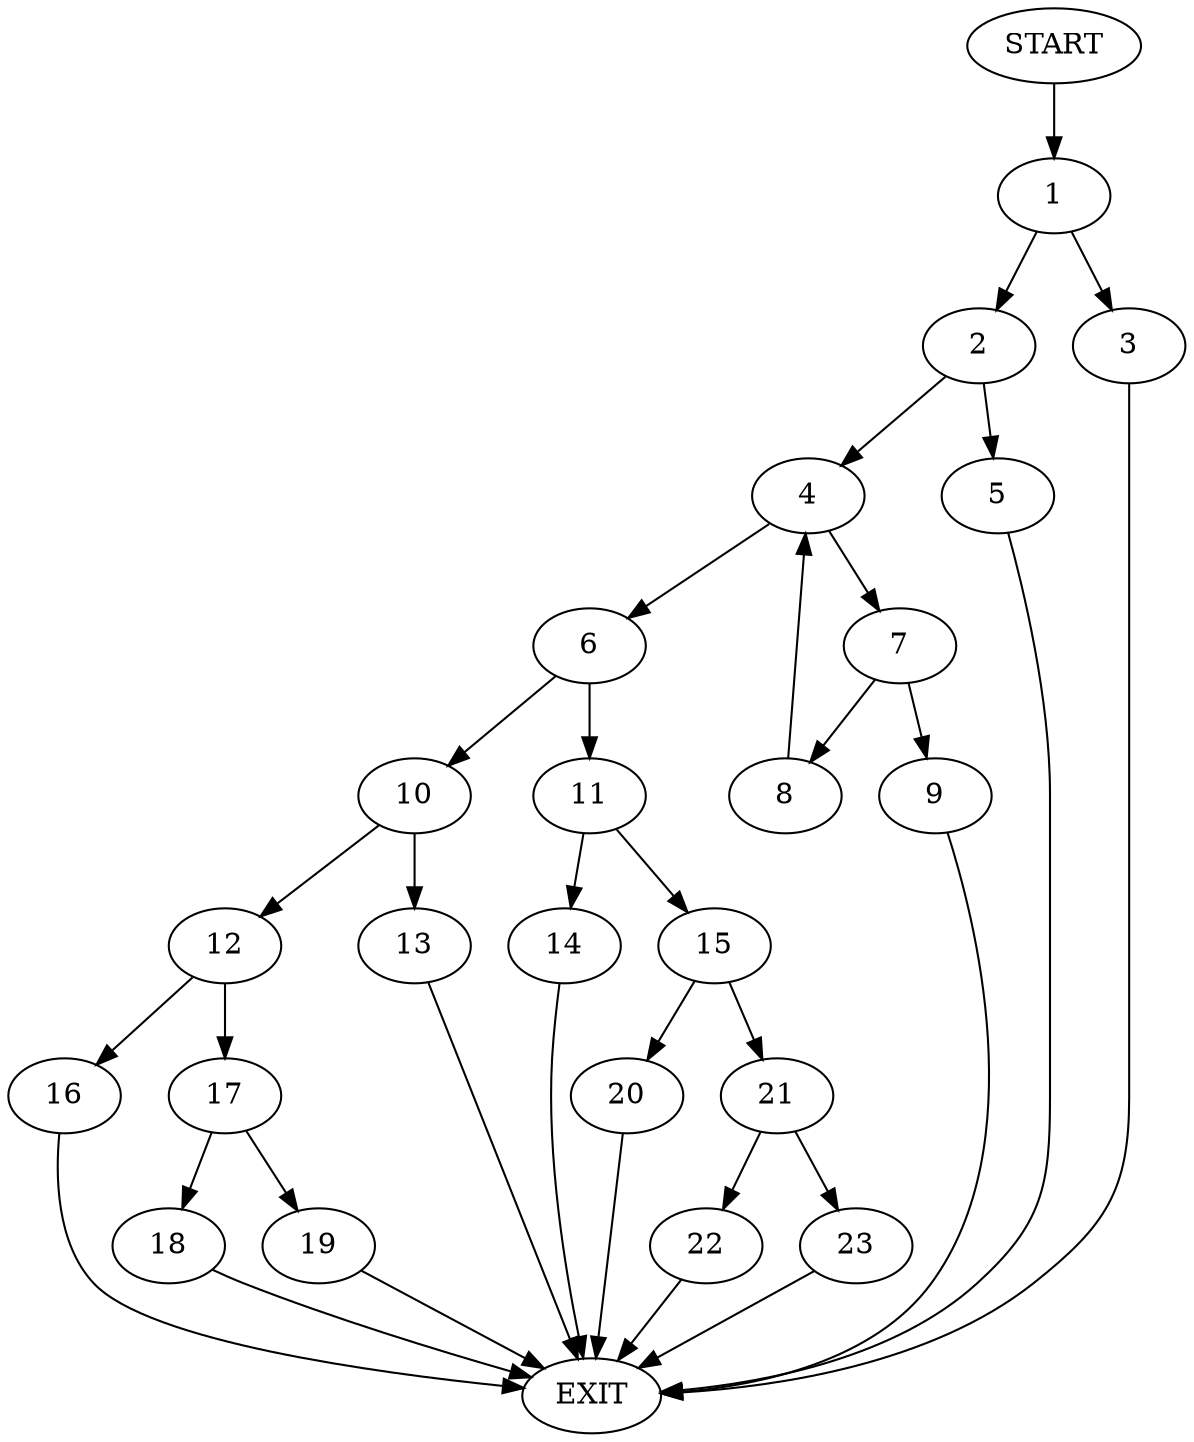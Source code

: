 digraph {
0 [label="START"]
24 [label="EXIT"]
0 -> 1
1 -> 2
1 -> 3
2 -> 4
2 -> 5
3 -> 24
5 -> 24
4 -> 6
4 -> 7
7 -> 8
7 -> 9
6 -> 10
6 -> 11
8 -> 4
9 -> 24
10 -> 12
10 -> 13
11 -> 14
11 -> 15
12 -> 16
12 -> 17
13 -> 24
16 -> 24
17 -> 18
17 -> 19
18 -> 24
19 -> 24
15 -> 20
15 -> 21
14 -> 24
21 -> 22
21 -> 23
20 -> 24
22 -> 24
23 -> 24
}
